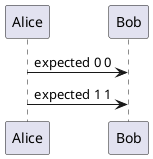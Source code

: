 {
  "sha1": "ske5h742n4f564y5auy6auxneol8prc",
  "insertion": {
    "when": "2024-06-04T17:28:45.188Z",
    "user": "plantuml@gmail.com"
  }
}
@startuml
'!preprocessorV2
Alice -> Bob : expected 0 %function_exists('foo')
Alice -> Bob : expected 1 %function_exists('%function_exists')
@enduml
